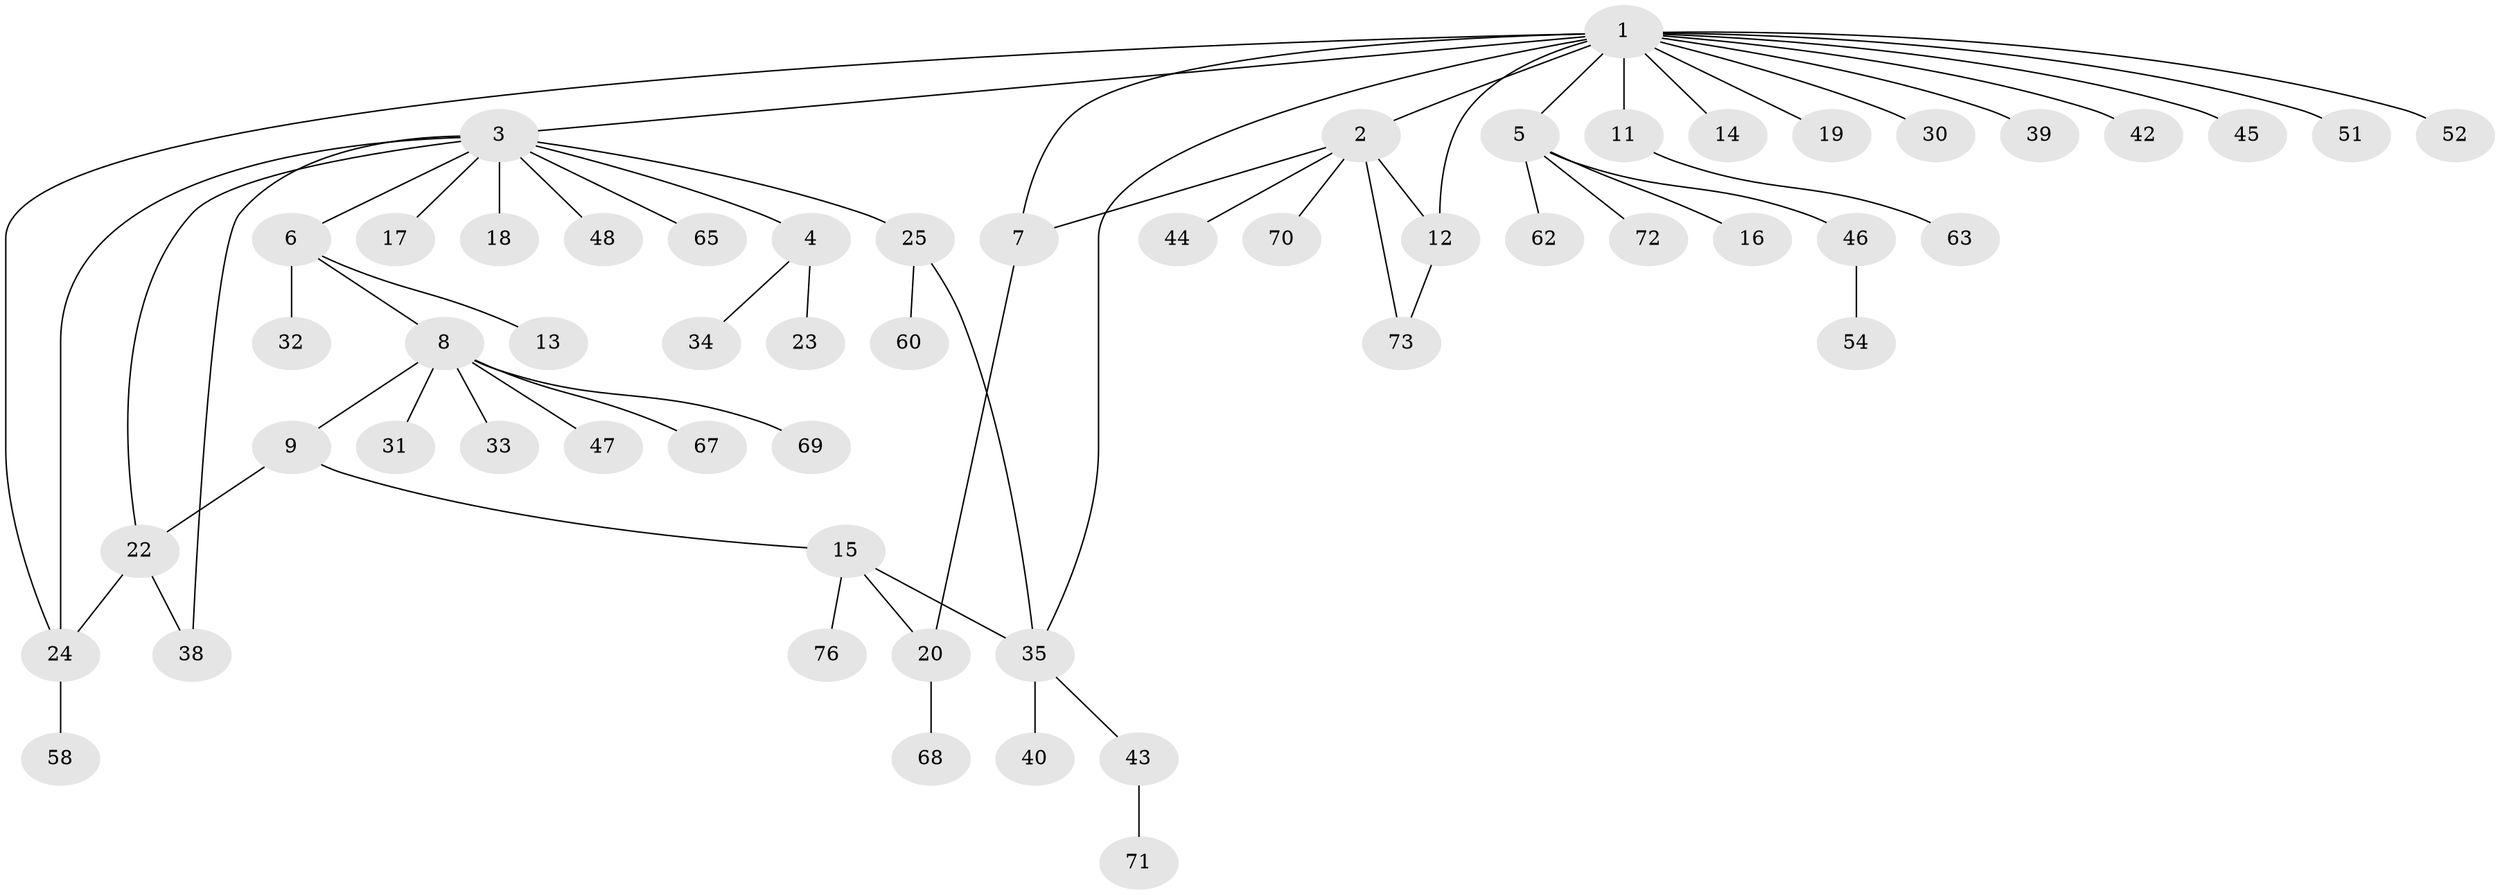 // Generated by graph-tools (version 1.1) at 2025/23/03/03/25 07:23:49]
// undirected, 55 vertices, 64 edges
graph export_dot {
graph [start="1"]
  node [color=gray90,style=filled];
  1 [super="+29"];
  2 [super="+10"];
  3 [super="+74"];
  4 [super="+41"];
  5 [super="+26"];
  6 [super="+59"];
  7;
  8 [super="+21"];
  9;
  11 [super="+61"];
  12;
  13;
  14;
  15 [super="+53"];
  16 [super="+55"];
  17;
  18;
  19;
  20 [super="+27"];
  22 [super="+50"];
  23 [super="+28"];
  24 [super="+37"];
  25 [super="+56"];
  30;
  31;
  32;
  33;
  34;
  35 [super="+36"];
  38 [super="+57"];
  39;
  40 [super="+49"];
  42;
  43 [super="+75"];
  44;
  45;
  46 [super="+66"];
  47;
  48 [super="+64"];
  51;
  52;
  54;
  58;
  60;
  62;
  63;
  65;
  67;
  68;
  69;
  70;
  71;
  72;
  73;
  76;
  1 -- 2 [weight=2];
  1 -- 3;
  1 -- 5;
  1 -- 7;
  1 -- 11;
  1 -- 12;
  1 -- 14;
  1 -- 19;
  1 -- 24;
  1 -- 30;
  1 -- 35;
  1 -- 39;
  1 -- 42;
  1 -- 45;
  1 -- 51;
  1 -- 52;
  2 -- 7;
  2 -- 12;
  2 -- 70;
  2 -- 73;
  2 -- 44;
  3 -- 4;
  3 -- 6;
  3 -- 17;
  3 -- 18;
  3 -- 22;
  3 -- 24;
  3 -- 25;
  3 -- 48;
  3 -- 65;
  3 -- 38;
  4 -- 23;
  4 -- 34;
  5 -- 16;
  5 -- 46;
  5 -- 62;
  5 -- 72;
  6 -- 8;
  6 -- 13;
  6 -- 32;
  7 -- 20;
  8 -- 9;
  8 -- 31;
  8 -- 33;
  8 -- 47;
  8 -- 67;
  8 -- 69;
  9 -- 15;
  9 -- 22;
  11 -- 63;
  12 -- 73;
  15 -- 20;
  15 -- 35;
  15 -- 76;
  20 -- 68;
  22 -- 38;
  22 -- 24;
  24 -- 58;
  25 -- 35;
  25 -- 60;
  35 -- 43;
  35 -- 40;
  43 -- 71;
  46 -- 54;
}
